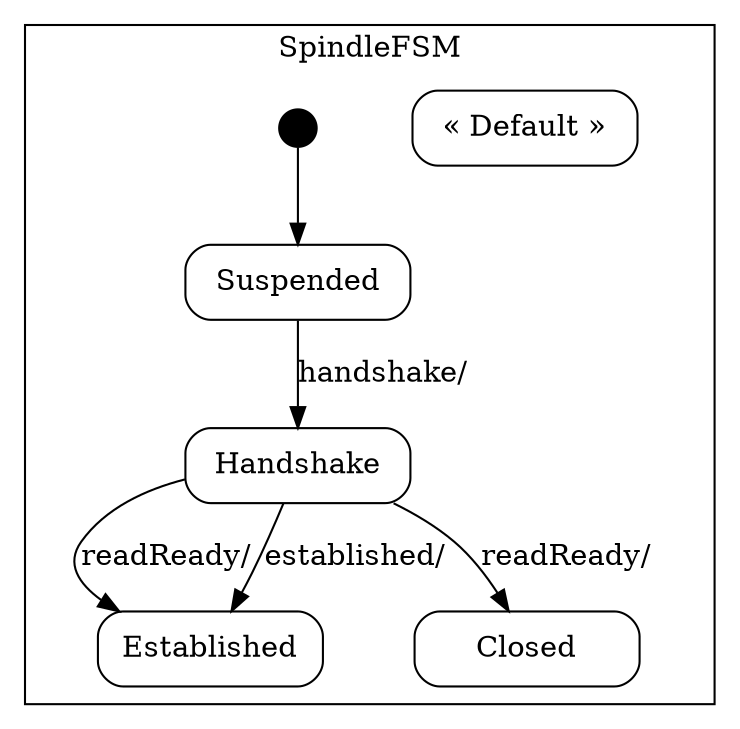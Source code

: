 digraph Spindle_sm {

    node
        [shape=Mrecord width=1.5];

    subgraph cluster_SpindleFSM {

        label="SpindleFSM";

        //
        // States (Nodes)
        //

        "SpindleFSM::Suspended"
            [label="{Suspended}"];

        "SpindleFSM::Established"
            [label="{Established}"];

        "SpindleFSM::Handshake"
            [label="{Handshake}"];

        "SpindleFSM::Closed"
            [label="{Closed}"];

        "SpindleFSM::DefaultState"
            [label="{&laquo; Default &raquo;}"];

        "%start"
            [label="" shape=circle style=filled fillcolor=black width=0.25];

        //
        // Transitions (Edges)
        //

        "SpindleFSM::Suspended" -> "SpindleFSM::Handshake"
            [label="handshake/\l"];

        "SpindleFSM::Handshake" -> "SpindleFSM::Closed"
            [label="readReady/\l"];

        "SpindleFSM::Handshake" -> "SpindleFSM::Established"
            [label="readReady/\l"];

        "SpindleFSM::Handshake" -> "SpindleFSM::Established"
            [label="established/\l"];

        "%start" -> "SpindleFSM::Suspended"
    }

}
